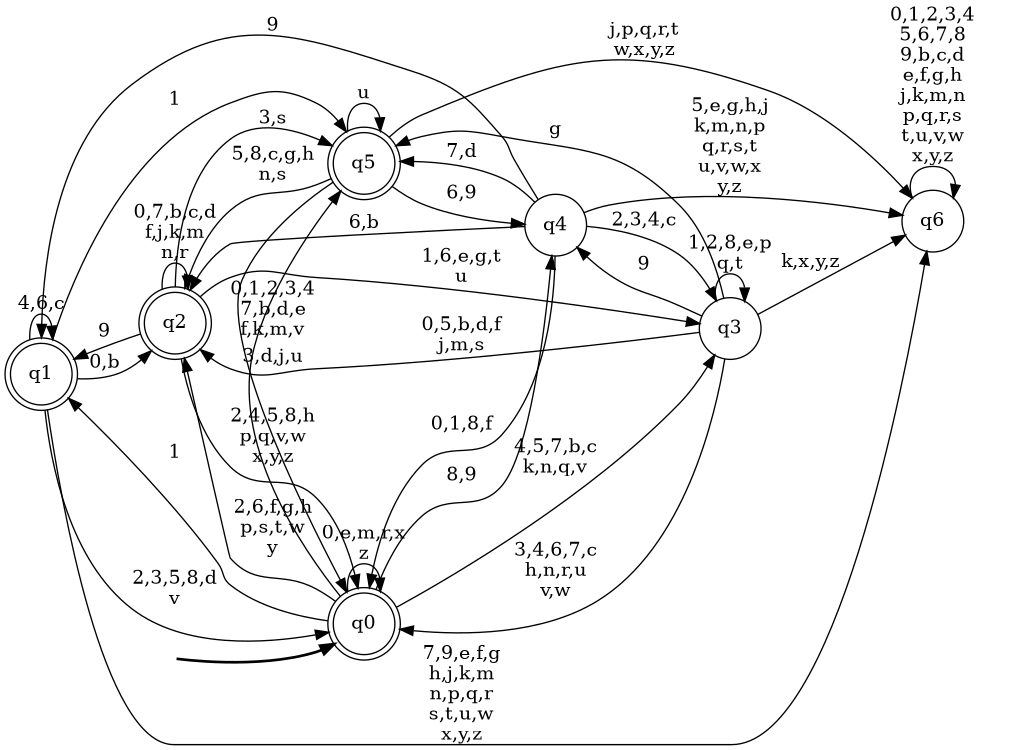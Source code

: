 digraph BlueStar {
__start0 [style = invis, shape = none, label = "", width = 0, height = 0];

rankdir=LR;
size="8,5";

s0 [style="rounded,filled", color="black", fillcolor="white" shape="doublecircle", label="q0"];
s1 [style="rounded,filled", color="black", fillcolor="white" shape="doublecircle", label="q1"];
s2 [style="rounded,filled", color="black", fillcolor="white" shape="doublecircle", label="q2"];
s3 [style="filled", color="black", fillcolor="white" shape="circle", label="q3"];
s4 [style="filled", color="black", fillcolor="white" shape="circle", label="q4"];
s5 [style="rounded,filled", color="black", fillcolor="white" shape="doublecircle", label="q5"];
s6 [style="filled", color="black", fillcolor="white" shape="circle", label="q6"];
subgraph cluster_main { 
	graph [pad=".75", ranksep="0.15", nodesep="0.15"];
	 style=invis; 
	__start0 -> s0 [penwidth=2];
}
s0 -> s0 [label="0,e,m,r,x\nz"];
s0 -> s1 [label="1"];
s0 -> s2 [label="2,6,f,g,h\np,s,t,w\ny"];
s0 -> s3 [label="4,5,7,b,c\nk,n,q,v"];
s0 -> s4 [label="8,9"];
s0 -> s5 [label="3,d,j,u"];
s1 -> s0 [label="2,3,5,8,d\nv"];
s1 -> s1 [label="4,6,c"];
s1 -> s2 [label="0,b"];
s1 -> s5 [label="1"];
s1 -> s6 [label="7,9,e,f,g\nh,j,k,m\nn,p,q,r\ns,t,u,w\nx,y,z"];
s2 -> s0 [label="2,4,5,8,h\np,q,v,w\nx,y,z"];
s2 -> s1 [label="9"];
s2 -> s2 [label="0,7,b,c,d\nf,j,k,m\nn,r"];
s2 -> s3 [label="1,6,e,g,t\nu"];
s2 -> s5 [label="3,s"];
s3 -> s0 [label="3,4,6,7,c\nh,n,r,u\nv,w"];
s3 -> s2 [label="0,5,b,d,f\nj,m,s"];
s3 -> s3 [label="1,2,8,e,p\nq,t"];
s3 -> s4 [label="9"];
s3 -> s5 [label="g"];
s3 -> s6 [label="k,x,y,z"];
s4 -> s0 [label="0,1,8,f"];
s4 -> s1 [label="9"];
s4 -> s2 [label="6,b"];
s4 -> s3 [label="2,3,4,c"];
s4 -> s5 [label="7,d"];
s4 -> s6 [label="5,e,g,h,j\nk,m,n,p\nq,r,s,t\nu,v,w,x\ny,z"];
s5 -> s0 [label="0,1,2,3,4\n7,b,d,e\nf,k,m,v"];
s5 -> s2 [label="5,8,c,g,h\nn,s"];
s5 -> s4 [label="6,9"];
s5 -> s5 [label="u"];
s5 -> s6 [label="j,p,q,r,t\nw,x,y,z"];
s6 -> s6 [label="0,1,2,3,4\n5,6,7,8\n9,b,c,d\ne,f,g,h\nj,k,m,n\np,q,r,s\nt,u,v,w\nx,y,z"];

}